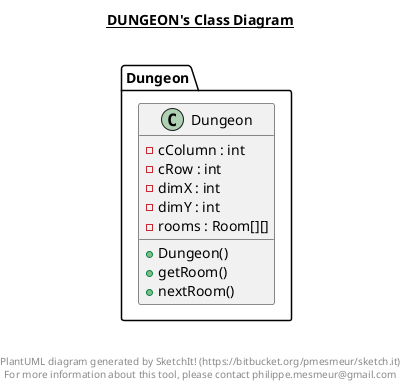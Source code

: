 @startuml

title __DUNGEON's Class Diagram__\n

  namespace Dungeon {
    class Dungeon.Dungeon {
        - cColumn : int
        - cRow : int
        - dimX : int
        - dimY : int
        - rooms : Room[][]
        + Dungeon()
        + getRoom()
        + nextRoom()
    }
  }
  



right footer


PlantUML diagram generated by SketchIt! (https://bitbucket.org/pmesmeur/sketch.it)
For more information about this tool, please contact philippe.mesmeur@gmail.com
endfooter

@enduml
